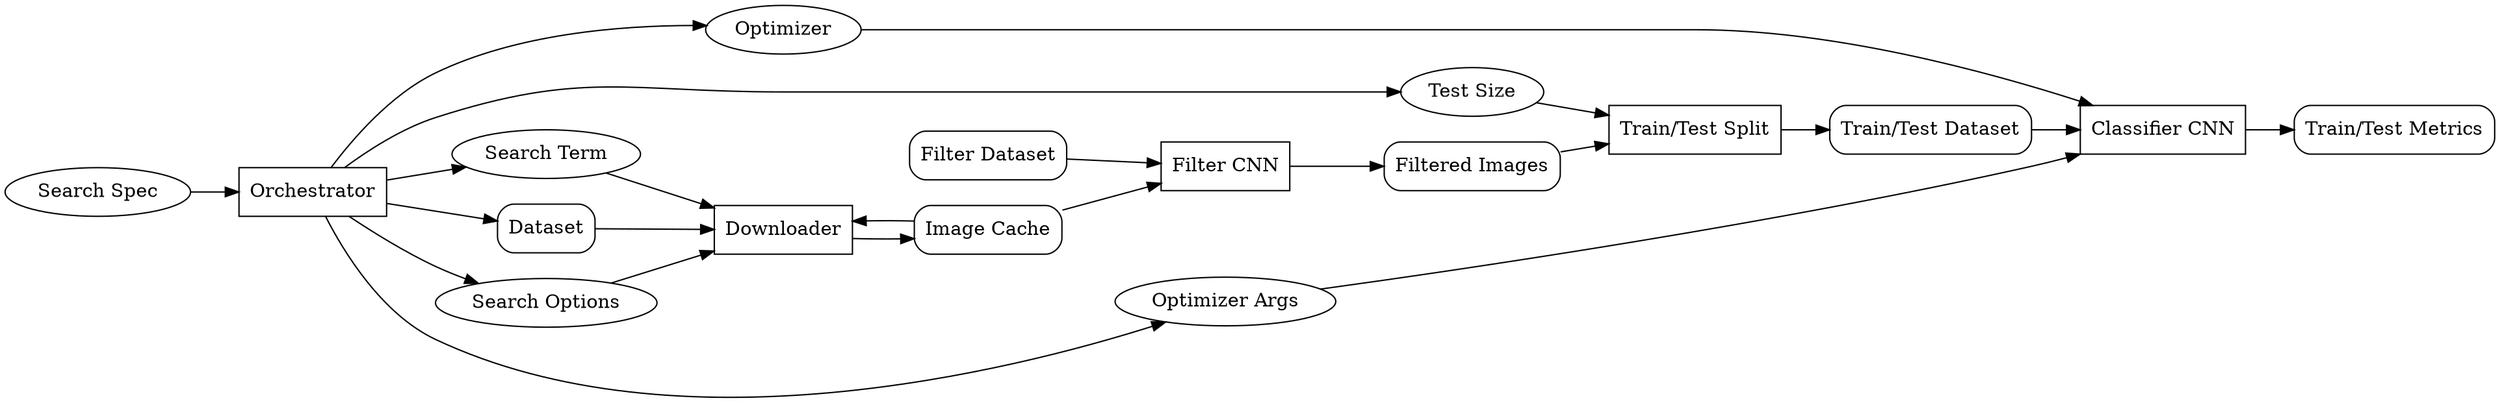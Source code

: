 digraph pipeline {
	rankdir=LR;

	dataset [shape=Mrecord, label="Dataset"]
	filter_dataset [shape=Mrecord, label="Filter Dataset"]
	cache [shape=Mrecord, label="Image Cache"]
	filter_imgs [shape=Mrecord, label="Filtered Images"]
	split_dataset [shape=Mrecord, label="Train/Test Dataset"]
	metrics [shape=Mrecord, label="Train/Test Metrics"]

	searchspec [shape=ellipse, label="Search Spec"]
	searchopts [shape=ellipse, label="Search Options"]
	searchterm [shape=ellipse, label="Search Term"]
	optimizer [shape=ellipse, label="Optimizer"]
	optimizer_args [shape=ellipse, label="Optimizer Args"]
	test_size [shape=ellipse, label="Test Size"]

	orchestrator [shape=box, label="Orchestrator"]
	downloader [shape=box, label="Downloader"]
	filter [shape=box, label="Filter CNN"]
	classifier [shape=box, label="Classifier CNN"]
	split [shape=box, label="Train/Test Split"]


	searchspec -> orchestrator
	orchestrator -> searchopts
	orchestrator -> searchterm
	orchestrator -> dataset
	orchestrator -> test_size
	orchestrator -> optimizer
	orchestrator -> optimizer_args

	dataset -> downloader;
	searchopts -> downloader;
	searchterm -> downloader;

	downloader -> cache;
	cache -> downloader;

	cache -> filter;
	filter_dataset -> filter
	filter -> filter_imgs;

	filter_imgs -> split;
	test_size -> split;
	split -> split_dataset;

	split_dataset -> classifier;
	optimizer -> classifier;
	optimizer_args -> classifier;
	classifier -> metrics;
}
